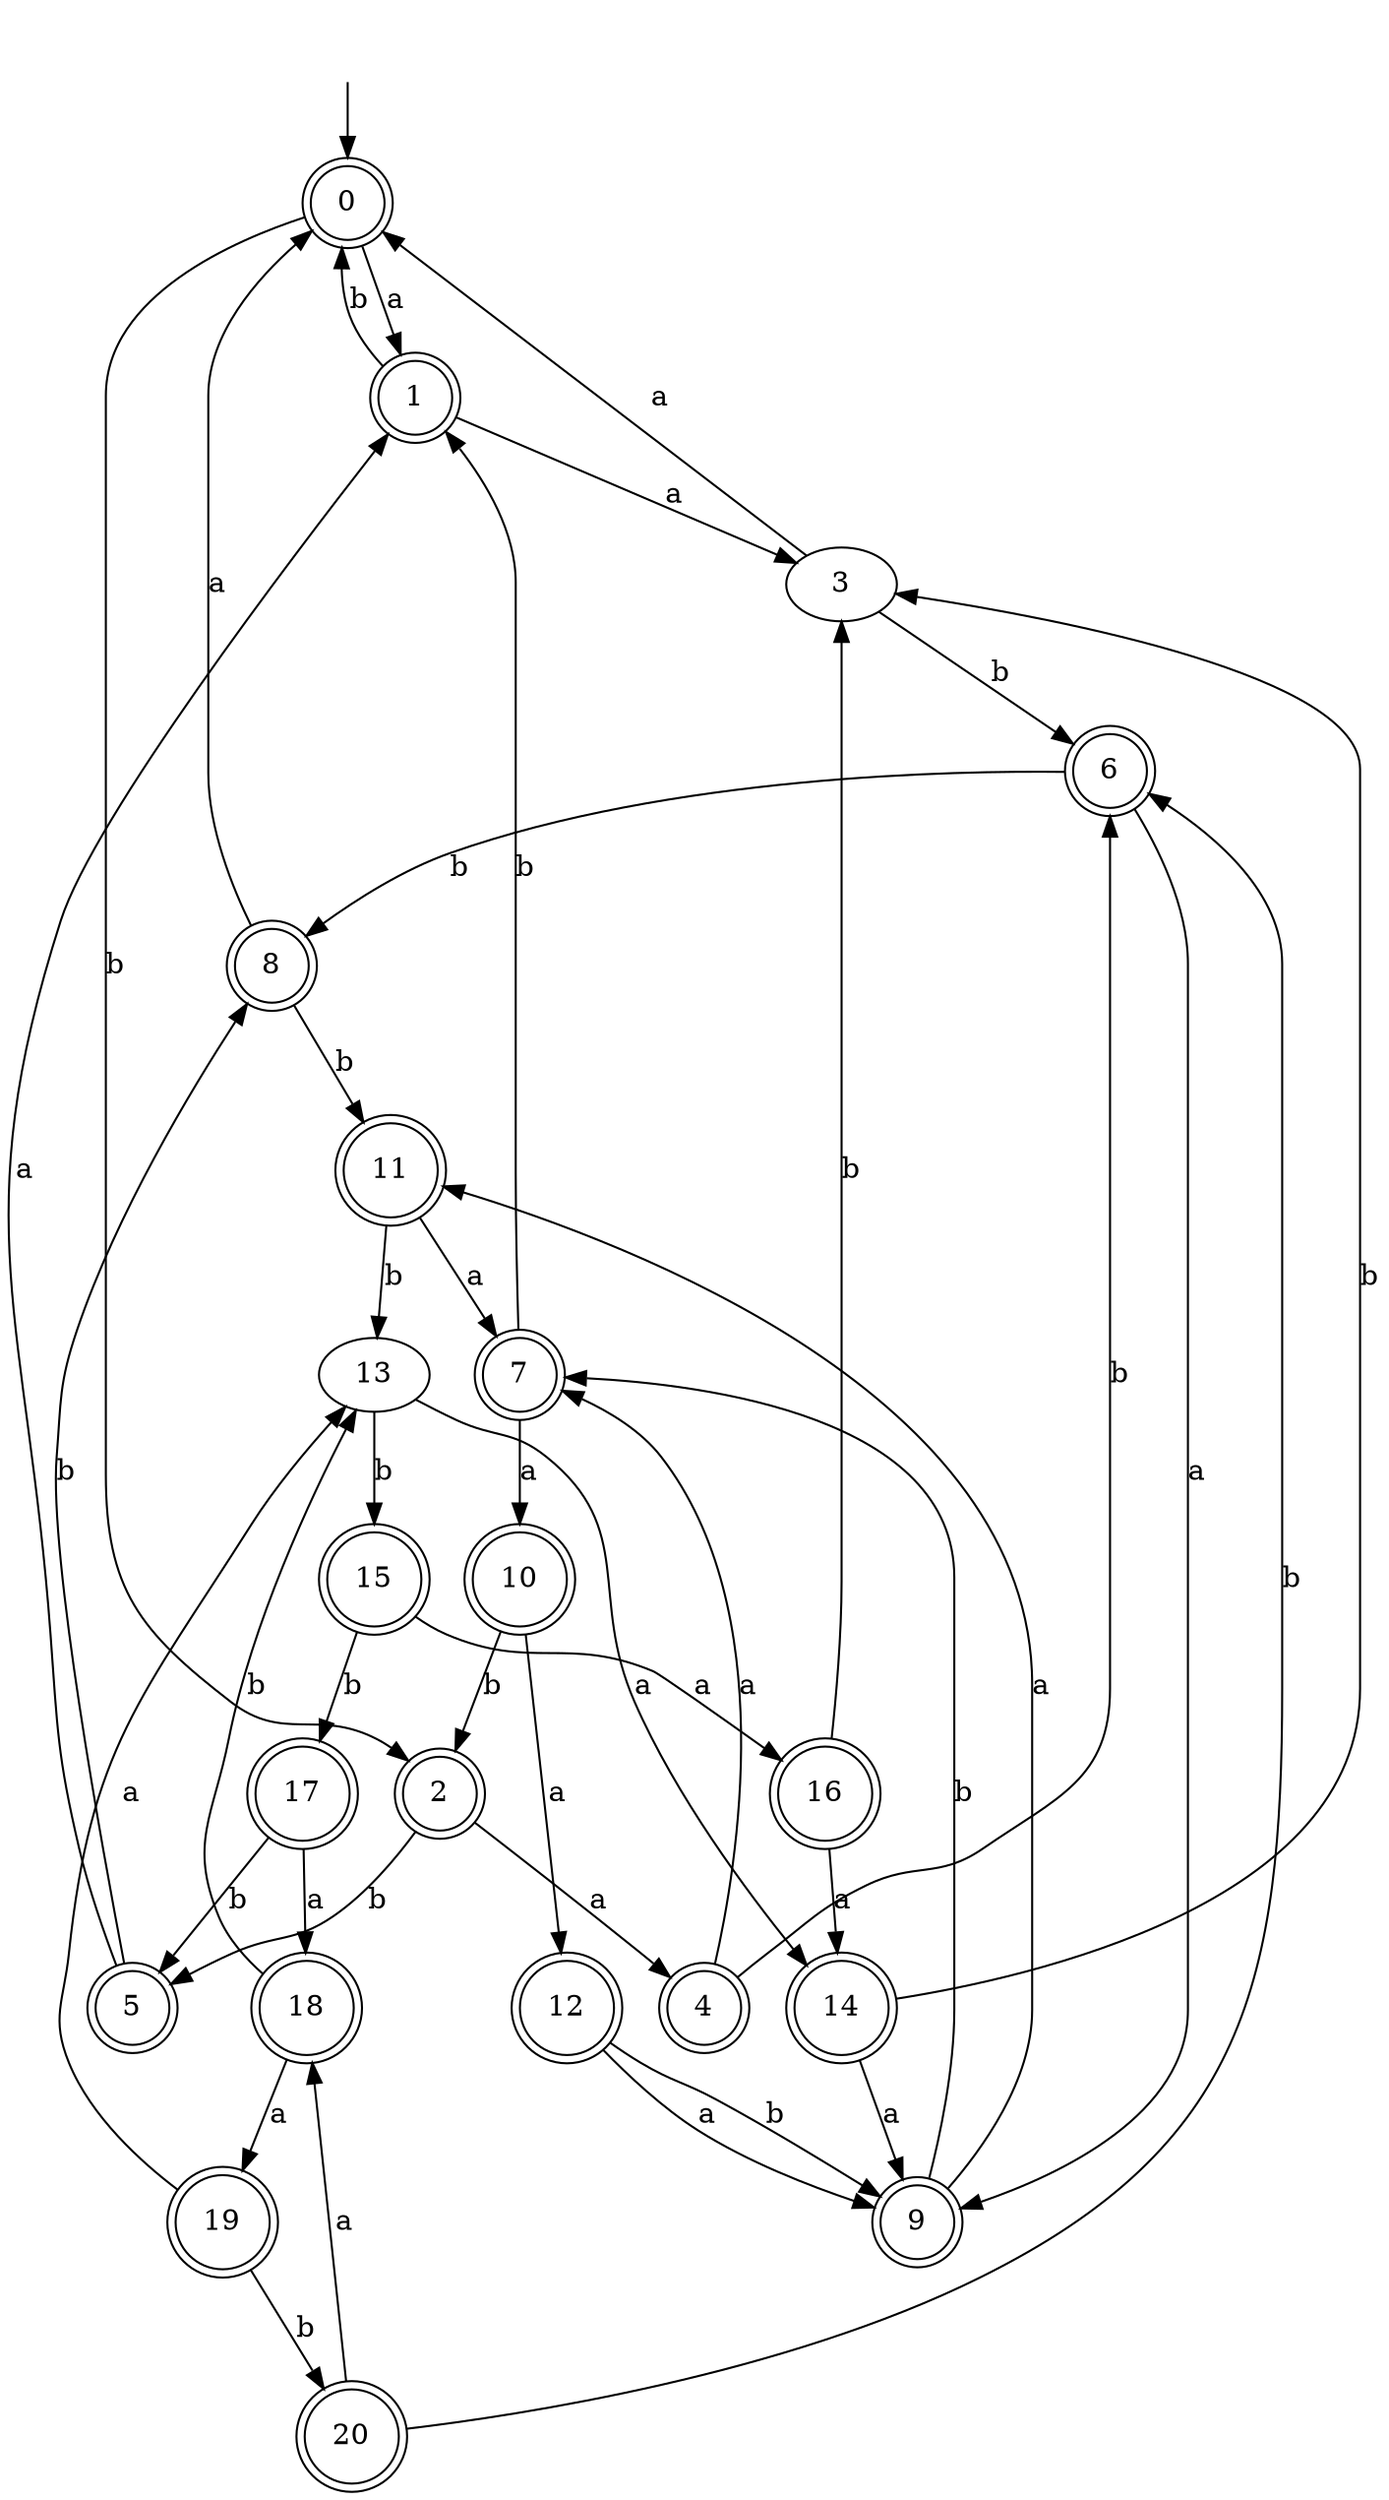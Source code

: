 digraph RandomDFA {
  __start0 [label="", shape=none];
  __start0 -> 0 [label=""];
  0 [shape=circle] [shape=doublecircle]
  0 -> 1 [label="a"]
  0 -> 2 [label="b"]
  1 [shape=doublecircle]
  1 -> 3 [label="a"]
  1 -> 0 [label="b"]
  2 [shape=doublecircle]
  2 -> 4 [label="a"]
  2 -> 5 [label="b"]
  3
  3 -> 0 [label="a"]
  3 -> 6 [label="b"]
  4 [shape=doublecircle]
  4 -> 7 [label="a"]
  4 -> 6 [label="b"]
  5 [shape=doublecircle]
  5 -> 1 [label="a"]
  5 -> 8 [label="b"]
  6 [shape=doublecircle]
  6 -> 9 [label="a"]
  6 -> 8 [label="b"]
  7 [shape=doublecircle]
  7 -> 10 [label="a"]
  7 -> 1 [label="b"]
  8 [shape=doublecircle]
  8 -> 0 [label="a"]
  8 -> 11 [label="b"]
  9 [shape=doublecircle]
  9 -> 11 [label="a"]
  9 -> 7 [label="b"]
  10 [shape=doublecircle]
  10 -> 12 [label="a"]
  10 -> 2 [label="b"]
  11 [shape=doublecircle]
  11 -> 7 [label="a"]
  11 -> 13 [label="b"]
  12 [shape=doublecircle]
  12 -> 9 [label="a"]
  12 -> 9 [label="b"]
  13
  13 -> 14 [label="a"]
  13 -> 15 [label="b"]
  14 [shape=doublecircle]
  14 -> 9 [label="a"]
  14 -> 3 [label="b"]
  15 [shape=doublecircle]
  15 -> 16 [label="a"]
  15 -> 17 [label="b"]
  16 [shape=doublecircle]
  16 -> 14 [label="a"]
  16 -> 3 [label="b"]
  17 [shape=doublecircle]
  17 -> 18 [label="a"]
  17 -> 5 [label="b"]
  18 [shape=doublecircle]
  18 -> 19 [label="a"]
  18 -> 13 [label="b"]
  19 [shape=doublecircle]
  19 -> 13 [label="a"]
  19 -> 20 [label="b"]
  20 [shape=doublecircle]
  20 -> 18 [label="a"]
  20 -> 6 [label="b"]
}
